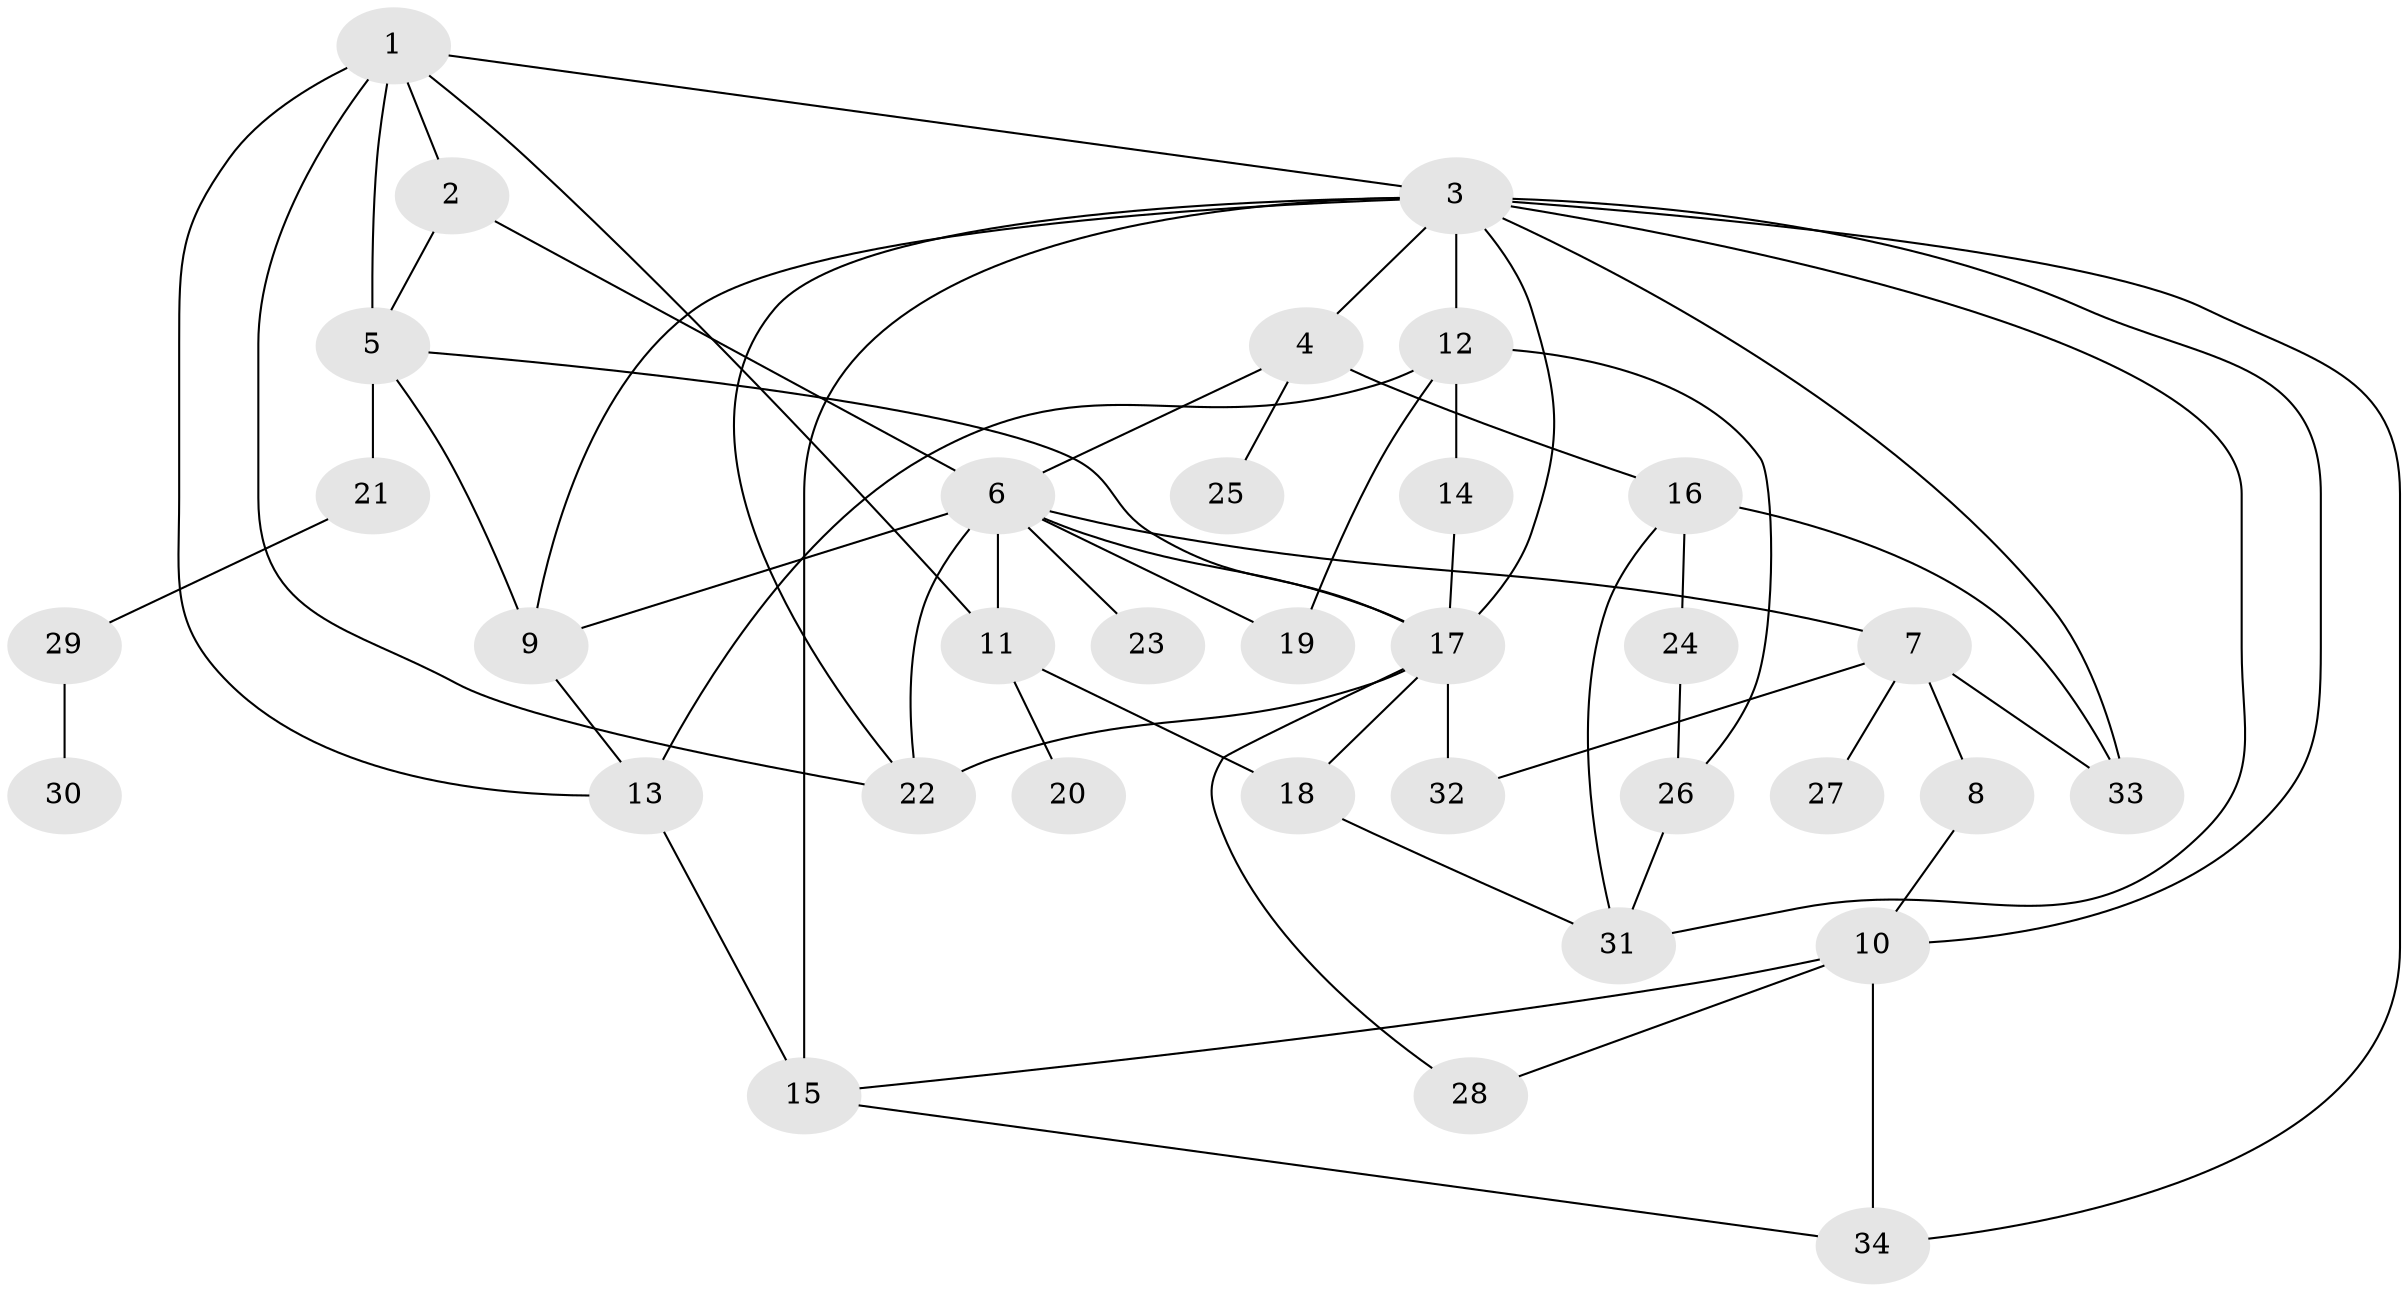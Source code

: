 // original degree distribution, {4: 0.15384615384615385, 3: 0.20512820512820512, 5: 0.08974358974358974, 6: 0.05128205128205128, 1: 0.23076923076923078, 2: 0.2564102564102564, 7: 0.01282051282051282}
// Generated by graph-tools (version 1.1) at 2025/49/03/04/25 22:49:14]
// undirected, 34 vertices, 61 edges
graph export_dot {
  node [color=gray90,style=filled];
  1;
  2;
  3;
  4;
  5;
  6;
  7;
  8;
  9;
  10;
  11;
  12;
  13;
  14;
  15;
  16;
  17;
  18;
  19;
  20;
  21;
  22;
  23;
  24;
  25;
  26;
  27;
  28;
  29;
  30;
  31;
  32;
  33;
  34;
  1 -- 2 [weight=2.0];
  1 -- 3 [weight=1.0];
  1 -- 5 [weight=2.0];
  1 -- 11 [weight=1.0];
  1 -- 13 [weight=1.0];
  1 -- 22 [weight=1.0];
  2 -- 5 [weight=1.0];
  2 -- 6 [weight=1.0];
  3 -- 4 [weight=1.0];
  3 -- 9 [weight=1.0];
  3 -- 10 [weight=1.0];
  3 -- 12 [weight=2.0];
  3 -- 15 [weight=1.0];
  3 -- 17 [weight=1.0];
  3 -- 22 [weight=1.0];
  3 -- 31 [weight=1.0];
  3 -- 33 [weight=1.0];
  3 -- 34 [weight=1.0];
  4 -- 6 [weight=1.0];
  4 -- 16 [weight=2.0];
  4 -- 25 [weight=1.0];
  5 -- 9 [weight=1.0];
  5 -- 17 [weight=1.0];
  5 -- 21 [weight=1.0];
  6 -- 7 [weight=1.0];
  6 -- 9 [weight=1.0];
  6 -- 11 [weight=1.0];
  6 -- 17 [weight=1.0];
  6 -- 19 [weight=1.0];
  6 -- 22 [weight=1.0];
  6 -- 23 [weight=1.0];
  7 -- 8 [weight=1.0];
  7 -- 27 [weight=1.0];
  7 -- 32 [weight=1.0];
  7 -- 33 [weight=1.0];
  8 -- 10 [weight=1.0];
  9 -- 13 [weight=1.0];
  10 -- 15 [weight=1.0];
  10 -- 28 [weight=1.0];
  10 -- 34 [weight=1.0];
  11 -- 18 [weight=2.0];
  11 -- 20 [weight=1.0];
  12 -- 13 [weight=1.0];
  12 -- 14 [weight=2.0];
  12 -- 19 [weight=1.0];
  12 -- 26 [weight=1.0];
  13 -- 15 [weight=2.0];
  14 -- 17 [weight=1.0];
  15 -- 34 [weight=1.0];
  16 -- 24 [weight=1.0];
  16 -- 31 [weight=1.0];
  16 -- 33 [weight=1.0];
  17 -- 18 [weight=1.0];
  17 -- 22 [weight=1.0];
  17 -- 28 [weight=1.0];
  17 -- 32 [weight=1.0];
  18 -- 31 [weight=1.0];
  21 -- 29 [weight=1.0];
  24 -- 26 [weight=1.0];
  26 -- 31 [weight=1.0];
  29 -- 30 [weight=1.0];
}
